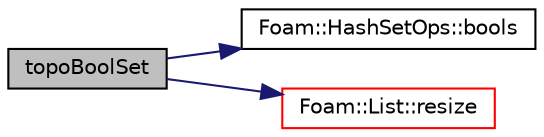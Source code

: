 digraph "topoBoolSet"
{
  bgcolor="transparent";
  edge [fontname="Helvetica",fontsize="10",labelfontname="Helvetica",labelfontsize="10"];
  node [fontname="Helvetica",fontsize="10",shape=record];
  rankdir="LR";
  Node1 [label="topoBoolSet",height=0.2,width=0.4,color="black", fillcolor="grey75", style="filled" fontcolor="black"];
  Node1 -> Node2 [color="midnightblue",fontsize="10",style="solid",fontname="Helvetica"];
  Node2 [label="Foam::HashSetOps::bools",height=0.2,width=0.4,color="black",URL="$namespaceFoam_1_1HashSetOps.html#a7a80dce0de1fd03f0f86ba5ad7c55ed1",tooltip="Transform the on locations to a boolList, with true for each non-negative location and false for all ..."];
  Node1 -> Node3 [color="midnightblue",fontsize="10",style="solid",fontname="Helvetica"];
  Node3 [label="Foam::List::resize",height=0.2,width=0.4,color="red",URL="$classFoam_1_1List.html#ae697ea15032f01f89988bb8ada677832",tooltip="Adjust allocated size of list. "];
}
